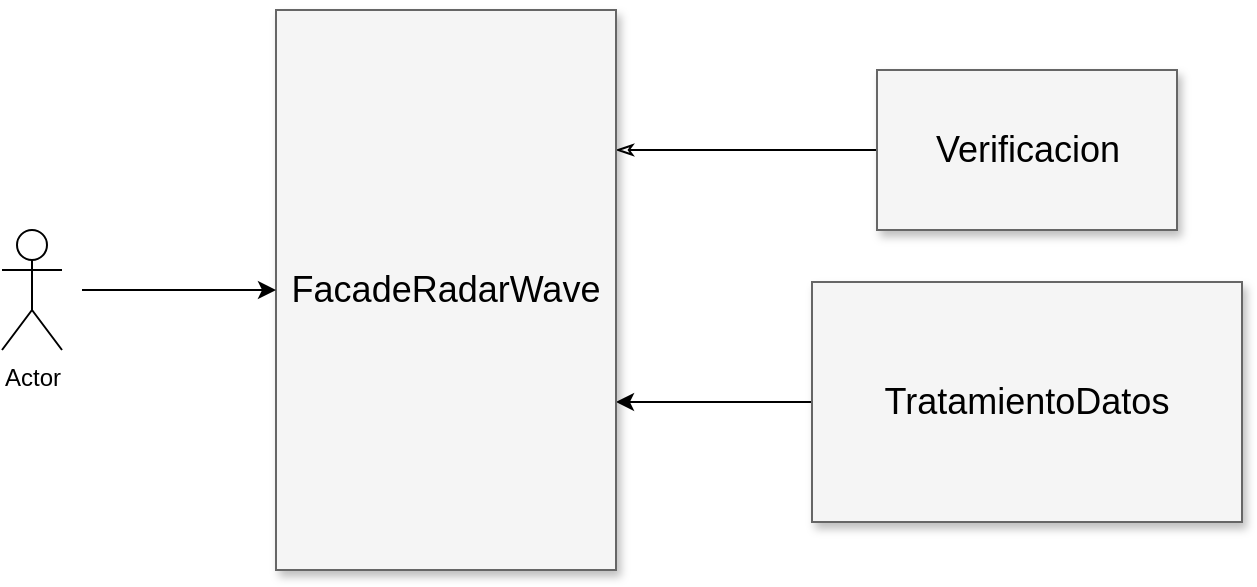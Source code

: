 <mxfile version="20.6.0" type="device"><diagram name="Page-1" id="90a13364-a465-7bf4-72fc-28e22215d7a0"><mxGraphModel dx="1422" dy="705" grid="1" gridSize="10" guides="1" tooltips="1" connect="1" arrows="1" fold="1" page="1" pageScale="1.5" pageWidth="1169" pageHeight="826" background="none" math="0" shadow="0"><root><mxCell id="0" style=";html=1;"/><mxCell id="1" style=";html=1;" parent="0"/><mxCell id="3a17f1ce550125da-13" style="edgeStyle=elbowEdgeStyle;rounded=0;html=1;startArrow=classicThin;startFill=0;jettySize=auto;orthogonalLoop=1;fontSize=18;elbow=vertical;endArrow=none;endFill=0;" parent="1" source="3a17f1ce550125da-2" target="3a17f1ce550125da-4" edge="1"><mxGeometry relative="1" as="geometry"/></mxCell><mxCell id="3a17f1ce550125da-14" style="edgeStyle=elbowEdgeStyle;rounded=0;html=1;startArrow=classic;startFill=1;jettySize=auto;orthogonalLoop=1;fontSize=18;elbow=vertical;endArrow=none;endFill=0;" parent="1" source="3a17f1ce550125da-2" target="3a17f1ce550125da-5" edge="1"><mxGeometry relative="1" as="geometry"/></mxCell><mxCell id="3a17f1ce550125da-2" value="FacadeRadarWave" style="whiteSpace=wrap;html=1;shadow=1;fontSize=18;fillColor=#f5f5f5;strokeColor=#666666;" parent="1" vertex="1"><mxGeometry x="537" y="414" width="170" height="280" as="geometry"/></mxCell><mxCell id="3a17f1ce550125da-4" value="Verificacion" style="whiteSpace=wrap;html=1;shadow=1;fontSize=18;fillColor=#f5f5f5;strokeColor=#666666;" parent="1" vertex="1"><mxGeometry x="837.5" y="444" width="150" height="80" as="geometry"/></mxCell><mxCell id="3a17f1ce550125da-5" value="TratamientoDatos" style="whiteSpace=wrap;html=1;shadow=1;fontSize=18;fillColor=#f5f5f5;strokeColor=#666666;" parent="1" vertex="1"><mxGeometry x="805" y="550" width="215" height="120" as="geometry"/></mxCell><mxCell id="mwAtDcl0cW5rCxIJtwSK-1" value="" style="endArrow=classic;html=1;rounded=0;entryX=0;entryY=0.5;entryDx=0;entryDy=0;" edge="1" parent="1" target="3a17f1ce550125da-2"><mxGeometry width="50" height="50" relative="1" as="geometry"><mxPoint x="440" y="554" as="sourcePoint"/><mxPoint x="500" y="550" as="targetPoint"/></mxGeometry></mxCell><mxCell id="mwAtDcl0cW5rCxIJtwSK-2" value="Actor" style="shape=umlActor;verticalLabelPosition=bottom;verticalAlign=top;html=1;outlineConnect=0;" vertex="1" parent="1"><mxGeometry x="400" y="524" width="30" height="60" as="geometry"/></mxCell></root></mxGraphModel></diagram></mxfile>